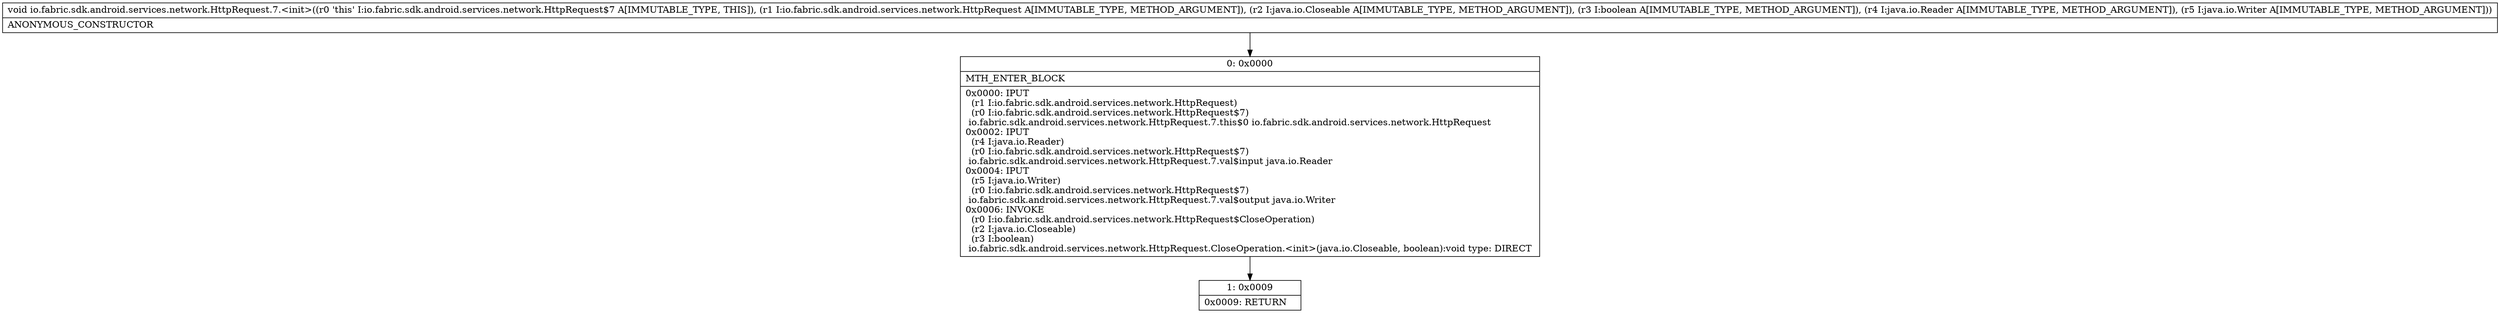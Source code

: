 digraph "CFG forio.fabric.sdk.android.services.network.HttpRequest.7.\<init\>(Lio\/fabric\/sdk\/android\/services\/network\/HttpRequest;Ljava\/io\/Closeable;ZLjava\/io\/Reader;Ljava\/io\/Writer;)V" {
Node_0 [shape=record,label="{0\:\ 0x0000|MTH_ENTER_BLOCK\l|0x0000: IPUT  \l  (r1 I:io.fabric.sdk.android.services.network.HttpRequest)\l  (r0 I:io.fabric.sdk.android.services.network.HttpRequest$7)\l io.fabric.sdk.android.services.network.HttpRequest.7.this$0 io.fabric.sdk.android.services.network.HttpRequest \l0x0002: IPUT  \l  (r4 I:java.io.Reader)\l  (r0 I:io.fabric.sdk.android.services.network.HttpRequest$7)\l io.fabric.sdk.android.services.network.HttpRequest.7.val$input java.io.Reader \l0x0004: IPUT  \l  (r5 I:java.io.Writer)\l  (r0 I:io.fabric.sdk.android.services.network.HttpRequest$7)\l io.fabric.sdk.android.services.network.HttpRequest.7.val$output java.io.Writer \l0x0006: INVOKE  \l  (r0 I:io.fabric.sdk.android.services.network.HttpRequest$CloseOperation)\l  (r2 I:java.io.Closeable)\l  (r3 I:boolean)\l io.fabric.sdk.android.services.network.HttpRequest.CloseOperation.\<init\>(java.io.Closeable, boolean):void type: DIRECT \l}"];
Node_1 [shape=record,label="{1\:\ 0x0009|0x0009: RETURN   \l}"];
MethodNode[shape=record,label="{void io.fabric.sdk.android.services.network.HttpRequest.7.\<init\>((r0 'this' I:io.fabric.sdk.android.services.network.HttpRequest$7 A[IMMUTABLE_TYPE, THIS]), (r1 I:io.fabric.sdk.android.services.network.HttpRequest A[IMMUTABLE_TYPE, METHOD_ARGUMENT]), (r2 I:java.io.Closeable A[IMMUTABLE_TYPE, METHOD_ARGUMENT]), (r3 I:boolean A[IMMUTABLE_TYPE, METHOD_ARGUMENT]), (r4 I:java.io.Reader A[IMMUTABLE_TYPE, METHOD_ARGUMENT]), (r5 I:java.io.Writer A[IMMUTABLE_TYPE, METHOD_ARGUMENT]))  | ANONYMOUS_CONSTRUCTOR\l}"];
MethodNode -> Node_0;
Node_0 -> Node_1;
}

